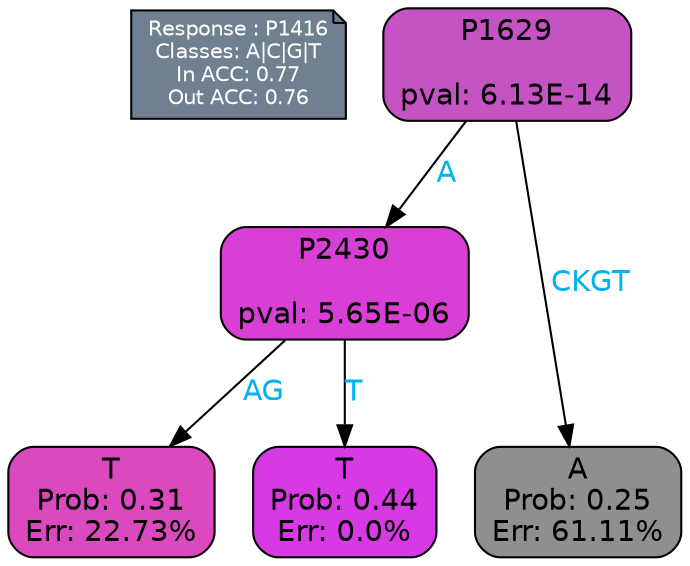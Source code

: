 digraph Tree {
node [shape=box, style="filled, rounded", color="black", fontname=helvetica] ;
graph [ranksep=equally, splines=polylines, bgcolor=transparent, dpi=600] ;
edge [fontname=helvetica] ;
LEGEND [label="Response : P1416
Classes: A|C|G|T
In ACC: 0.77
Out ACC: 0.76
",shape=note,align=left,style=filled,fillcolor="slategray",fontcolor="white",fontsize=10];1 [label="P1629

pval: 6.13E-14", fillcolor="#c553c3"] ;
2 [label="P2430

pval: 5.65E-06", fillcolor="#d83fd4"] ;
3 [label="T
Prob: 0.31
Err: 22.73%", fillcolor="#da49bd"] ;
4 [label="T
Prob: 0.44
Err: 0.0%", fillcolor="#d739e5"] ;
5 [label="A
Prob: 0.25
Err: 61.11%", fillcolor="#8f8f8f"] ;
1 -> 2 [label="A",fontcolor=deepskyblue2] ;
1 -> 5 [label="CKGT",fontcolor=deepskyblue2] ;
2 -> 3 [label="AG",fontcolor=deepskyblue2] ;
2 -> 4 [label="T",fontcolor=deepskyblue2] ;
{rank = same; 3;4;5;}{rank = same; LEGEND;1;}}